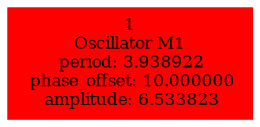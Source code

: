  digraph g{ forcelabels=true;
1 [label=<1<BR />Oscillator M1<BR /> period: 3.938922<BR /> phase_offset: 10.000000<BR /> amplitude: 6.533823>, shape=box,color=red,style=filled,fontsize=8]; }
